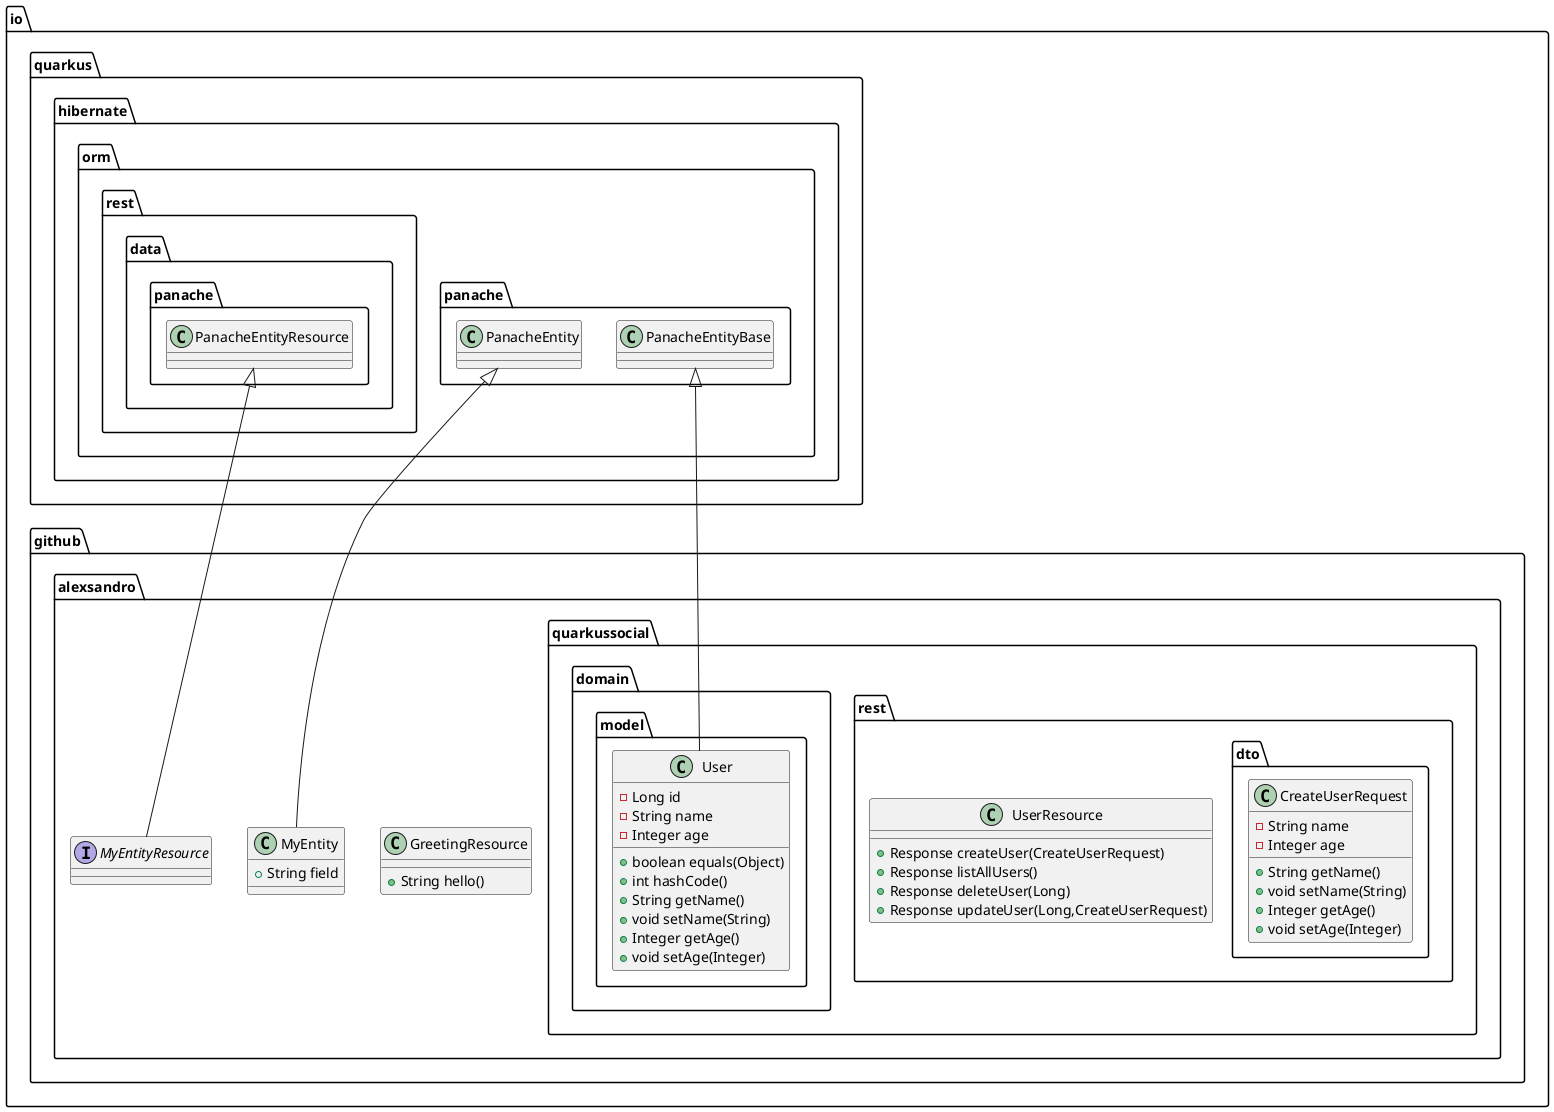 @startuml
class io.github.alexsandro.quarkussocial.rest.dto.CreateUserRequest {
- String name
- Integer age
+ String getName()
+ void setName(String)
+ Integer getAge()
+ void setAge(Integer)
}


class io.github.alexsandro.GreetingResource {
+ String hello()
}

class io.github.alexsandro.MyEntity {
+ String field
}

class io.github.alexsandro.quarkussocial.domain.model.User {
- Long id
- String name
- Integer age
+ boolean equals(Object)
+ int hashCode()
+ String getName()
+ void setName(String)
+ Integer getAge()
+ void setAge(Integer)
}


interface io.github.alexsandro.MyEntityResource {
}
class io.github.alexsandro.quarkussocial.rest.UserResource {
+ Response createUser(CreateUserRequest)
+ Response listAllUsers()
+ Response deleteUser(Long)
+ Response updateUser(Long,CreateUserRequest)
}



io.quarkus.hibernate.orm.panache.PanacheEntity <|-- io.github.alexsandro.MyEntity
io.quarkus.hibernate.orm.panache.PanacheEntityBase <|-- io.github.alexsandro.quarkussocial.domain.model.User
io.quarkus.hibernate.orm.rest.data.panache.PanacheEntityResource <|-- io.github.alexsandro.MyEntityResource
@enduml